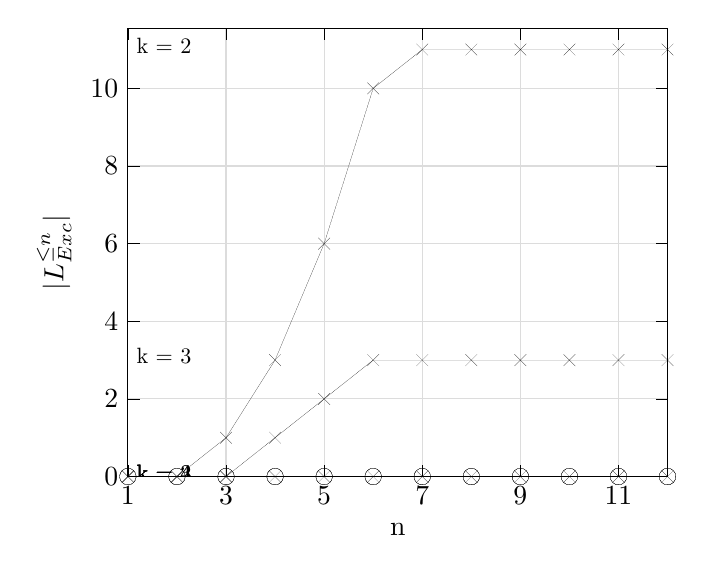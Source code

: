 % This file was created by matplotlib2tikz v0.7.4.
\begin{tikzpicture}

\begin{axis}[
tick pos=both,
x grid style={white!86.275!black},
xlabel={n},
xmajorgrids,
xmin=1, xmax=12,
xminorgrids,
xtick style={color=black},
xtick={1,3,5,7,9,11},
xticklabels={\(\displaystyle 1\),\(\displaystyle 3\),\(\displaystyle 5\),\(\displaystyle 7\),\(\displaystyle 9\),\(\displaystyle 11\)},
y grid style={white!86.275!black},
ylabel={\(\displaystyle |L_{Exc}^{\leq n}|\)},
ymajorgrids,
ymin=0, ymax=11.55,
yminorgrids,
ytick style={color=black},
ytick={0,2,4,6,8,10,12},
yticklabels={\(\displaystyle 0\),\(\displaystyle 2\),\(\displaystyle 4\),\(\displaystyle 6\),\(\displaystyle 8\),\(\displaystyle 10\),\(\displaystyle 12\)}
]
\addplot [line width=0.04pt, black, mark=*, mark size=3, mark options={solid,fill opacity=0}]
table {%
1 0
2 0
3 0
4 0
5 0
6 0
7 0
8 0
9 0
10 0
11 0
12 0
};
\addplot [line width=0.04pt, black, mark=x, mark size=3, mark options={solid}]
table {%
1 0
2 0
3 1
4 3
5 6
6 10
7 11
8 11
9 11
10 11
11 11
12 11
};
\addplot [line width=0.04pt, black, mark=*, mark size=3, mark options={solid,fill opacity=0}]
table {%
1 0
2 0
3 0
4 0
5 0
6 0
7 0
8 0
9 0
10 0
11 0
12 0
};
\addplot [line width=0.04pt, black, mark=x, mark size=3, mark options={solid}]
table {%
1 0
2 0
3 0
4 1
5 2
6 3
7 3
8 3
9 3
10 3
11 3
12 3
};
\addplot [line width=0.04pt, black, mark=*, mark size=3, mark options={solid,fill opacity=0}]
table {%
1 0
2 0
3 0
4 0
5 0
6 0
7 0
8 0
9 0
10 0
11 0
12 0
};
\addplot [line width=0.04pt, black, mark=x, mark size=3, mark options={solid}]
table {%
1 0
2 0
3 0
4 0
5 0
6 0
7 0
8 0
9 0
10 0
11 0
12 0
};
\node at (axis cs:1.02,10.9)[
  scale=0.8,
  anchor=base west,
  text=black,
  rotate=0.0
]{k = 2};
\node at (axis cs:1.02,-0.1)[
  scale=0.8,
  anchor=base west,
  text=black,
  rotate=0.0
]{k = 2};
\node at (axis cs:1.02,2.9)[
  scale=0.8,
  anchor=base west,
  text=black,
  rotate=0.0
]{k = 3};
\node at (axis cs:1.02,-0.1)[
  scale=0.8,
  anchor=base west,
  text=black,
  rotate=0.0
]{k = 3};
\node at (axis cs:1.02,-0.1)[
  scale=0.8,
  anchor=base west,
  text=black,
  rotate=0.0
]{k = 4};
\node at (axis cs:1.02,-0.1)[
  scale=0.8,
  anchor=base west,
  text=black,
  rotate=0.0
]{k = 4};
\end{axis}

\end{tikzpicture}